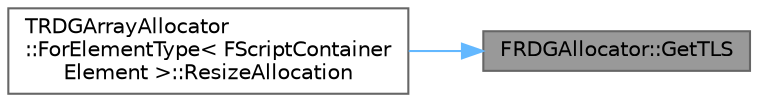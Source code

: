 digraph "FRDGAllocator::GetTLS"
{
 // INTERACTIVE_SVG=YES
 // LATEX_PDF_SIZE
  bgcolor="transparent";
  edge [fontname=Helvetica,fontsize=10,labelfontname=Helvetica,labelfontsize=10];
  node [fontname=Helvetica,fontsize=10,shape=box,height=0.2,width=0.4];
  rankdir="RL";
  Node1 [id="Node000001",label="FRDGAllocator::GetTLS",height=0.2,width=0.4,color="gray40", fillcolor="grey60", style="filled", fontcolor="black",tooltip=" "];
  Node1 -> Node2 [id="edge1_Node000001_Node000002",dir="back",color="steelblue1",style="solid",tooltip=" "];
  Node2 [id="Node000002",label="TRDGArrayAllocator\l::ForElementType\< FScriptContainer\lElement \>::ResizeAllocation",height=0.2,width=0.4,color="grey40", fillcolor="white", style="filled",URL="$d2/d65/classTRDGArrayAllocator_1_1ForElementType.html#a04af989d9bdf4a65907c83af4819e7cf",tooltip=" "];
}
